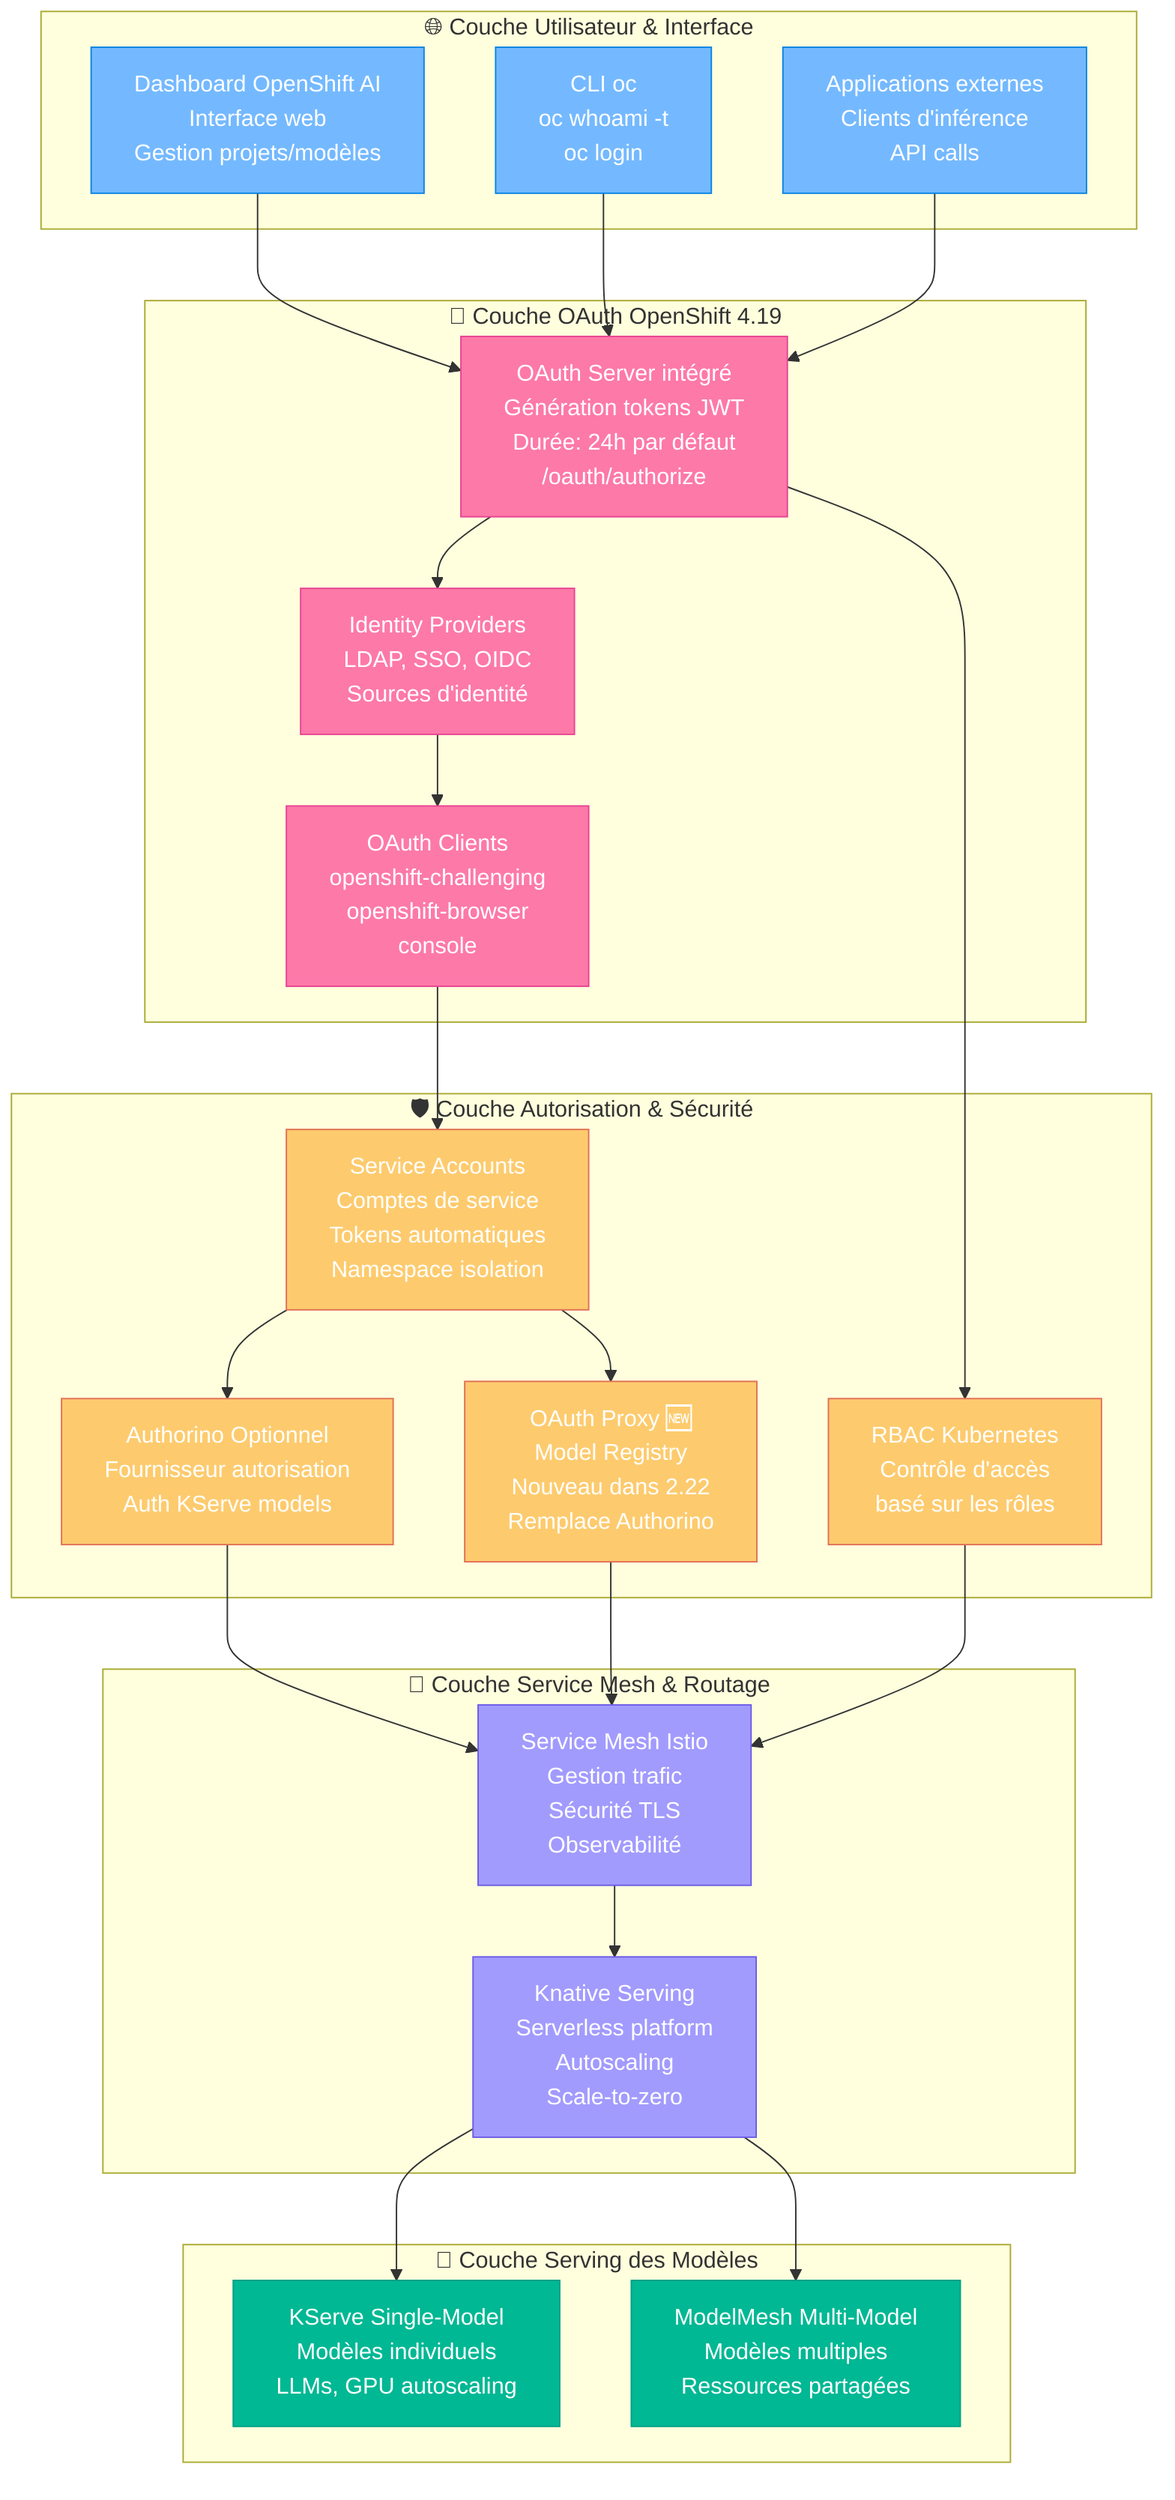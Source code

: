graph TD
    subgraph "🌐 Couche Utilisateur & Interface"
        A[Dashboard OpenShift AI<br/>Interface web<br/>Gestion projets/modèles]
        B[CLI oc<br/>oc whoami -t<br/>oc login]
        C[Applications externes<br/>Clients d'inférence<br/>API calls]
    end
    
    subgraph "🔐 Couche OAuth OpenShift 4.19"
        D[OAuth Server intégré<br/>Génération tokens JWT<br/>Durée: 24h par défaut<br/>/oauth/authorize]
        E[Identity Providers<br/>LDAP, SSO, OIDC<br/>Sources d'identité]
        F[OAuth Clients<br/>openshift-challenging<br/>openshift-browser<br/>console]
    end
    
    subgraph "🛡️ Couche Autorisation & Sécurité"
        G[Authorino Optionnel<br/>Fournisseur autorisation<br/>Auth KServe models]
        H[RBAC Kubernetes<br/>Contrôle d'accès<br/>basé sur les rôles]
        I[Service Accounts<br/>Comptes de service<br/>Tokens automatiques<br/>Namespace isolation]
        J[OAuth Proxy 🆕<br/>Model Registry<br/>Nouveau dans 2.22<br/>Remplace Authorino]
    end
    
    subgraph "🚀 Couche Service Mesh & Routage"
        K[Service Mesh Istio<br/>Gestion trafic<br/>Sécurité TLS<br/>Observabilité]
        L[Knative Serving<br/>Serverless platform<br/>Autoscaling<br/>Scale-to-zero]
    end
    
    subgraph "🤖 Couche Serving des Modèles"
        M[KServe Single-Model<br/>Modèles individuels<br/>LLMs, GPU autoscaling]
        N[ModelMesh Multi-Model<br/>Modèles multiples<br/>Ressources partagées]
    end
    
    %% Flux d'authentification
    A --> D
    B --> D
    C --> D
    
    D --> E
    E --> F
    
    D --> H
    F --> I
    I --> G
    I --> J
    
    G --> K
    J --> K
    H --> K
    K --> L
    
    L --> M
    L --> N
    
    %% Styles
    classDef userLayer fill:#74b9ff,stroke:#0984e3,color:#fff
    classDef oauthLayer fill:#fd79a8,stroke:#e84393,color:#fff
    classDef secLayer fill:#fdcb6e,stroke:#e17055,color:#fff
    classDef meshLayer fill:#a29bfe,stroke:#6c5ce7,color:#fff
    classDef modelLayer fill:#00b894,stroke:#00a085,color:#fff
    
    class A,B,C userLayer
    class D,E,F oauthLayer
    class G,H,I,J secLayer
    class K,L meshLayer
    class M,N modelLayer